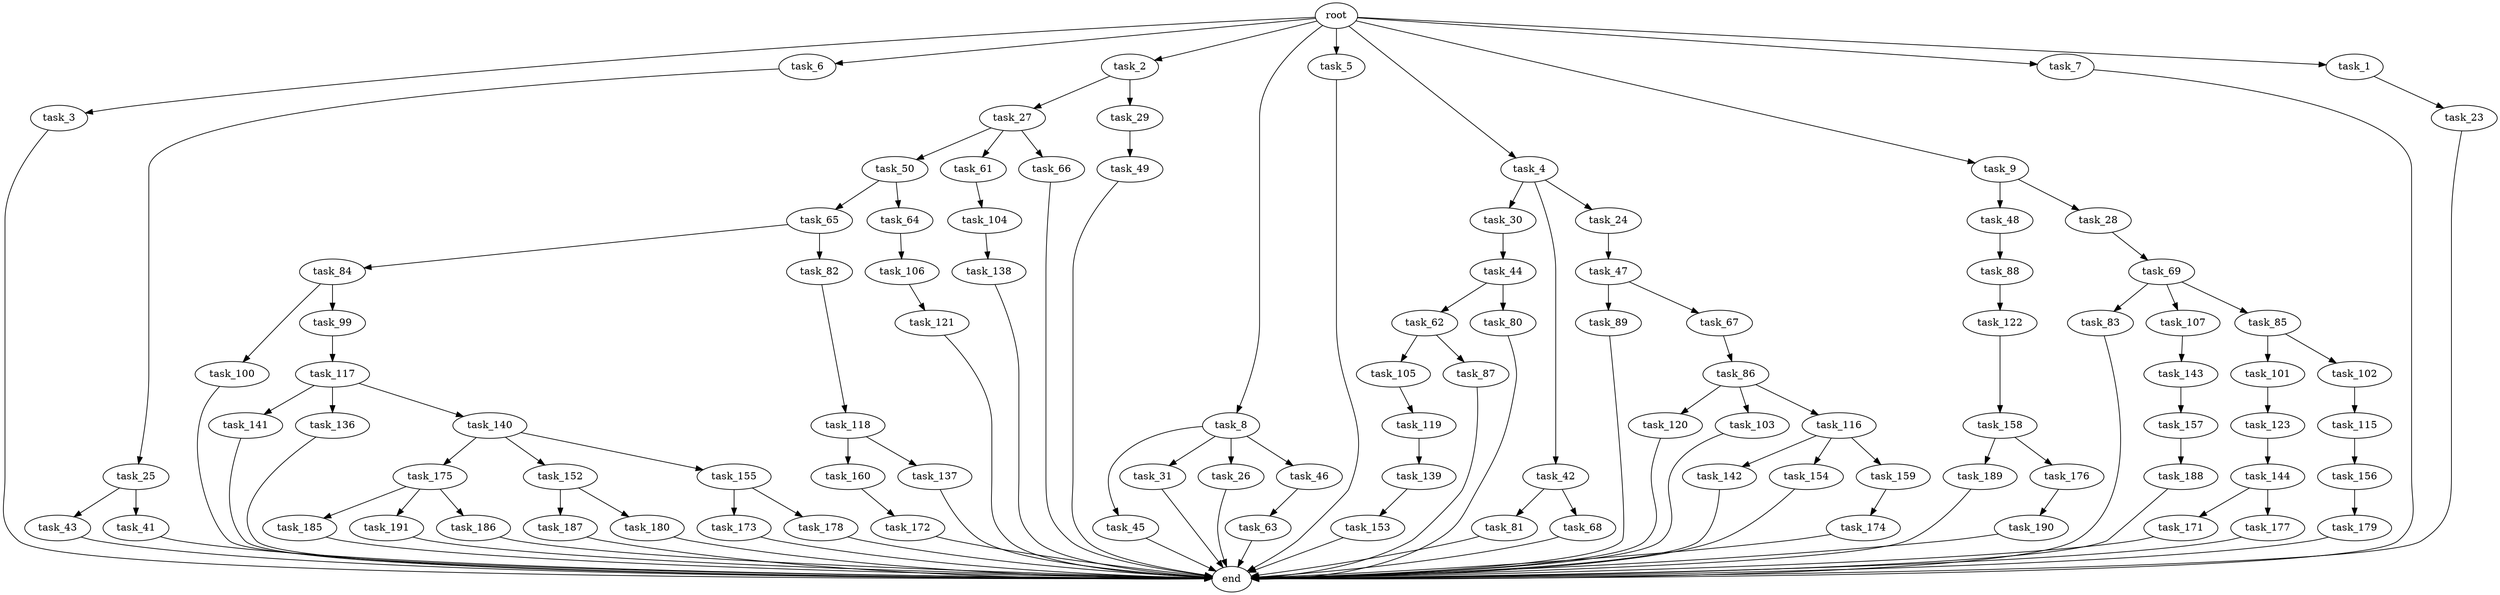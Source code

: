 digraph G {
  task_173 [size="85899345920.000000"];
  task_65 [size="85899345920.000000"];
  task_45 [size="42090679500.800003"];
  task_89 [size="7730941132.800000"];
  task_100 [size="7730941132.800000"];
  task_153 [size="3435973836.800000"];
  task_47 [size="85899345920.000000"];
  task_3 [size="102.400000"];
  task_6 [size="102.400000"];
  task_171 [size="42090679500.800003"];
  task_141 [size="69578470195.199997"];
  task_2 [size="102.400000"];
  end [size="0.000000"];
  task_8 [size="102.400000"];
  task_44 [size="3435973836.800000"];
  task_172 [size="30923764531.200001"];
  task_69 [size="3435973836.800000"];
  task_84 [size="85899345920.000000"];
  task_49 [size="30923764531.200001"];
  task_187 [size="3435973836.800000"];
  task_86 [size="3435973836.800000"];
  task_117 [size="30923764531.200001"];
  task_43 [size="21474836480.000000"];
  task_118 [size="54975581388.800003"];
  task_189 [size="3435973836.800000"];
  task_138 [size="85899345920.000000"];
  task_106 [size="3435973836.800000"];
  task_160 [size="13743895347.200001"];
  task_105 [size="85899345920.000000"];
  task_5 [size="102.400000"];
  task_48 [size="21474836480.000000"];
  task_4 [size="102.400000"];
  task_139 [size="3435973836.800000"];
  task_185 [size="85899345920.000000"];
  task_99 [size="7730941132.800000"];
  task_120 [size="3435973836.800000"];
  task_177 [size="42090679500.800003"];
  task_82 [size="85899345920.000000"];
  task_144 [size="30923764531.200001"];
  task_50 [size="21474836480.000000"];
  task_83 [size="54975581388.800003"];
  task_191 [size="85899345920.000000"];
  task_103 [size="3435973836.800000"];
  task_62 [size="13743895347.200001"];
  task_9 [size="102.400000"];
  task_41 [size="21474836480.000000"];
  task_175 [size="30923764531.200001"];
  task_121 [size="42090679500.800003"];
  task_186 [size="85899345920.000000"];
  task_107 [size="54975581388.800003"];
  task_27 [size="21474836480.000000"];
  task_179 [size="30923764531.200001"];
  task_61 [size="21474836480.000000"];
  task_143 [size="7730941132.800000"];
  task_80 [size="13743895347.200001"];
  task_66 [size="21474836480.000000"];
  task_142 [size="30923764531.200001"];
  root [size="0.000000"];
  task_136 [size="69578470195.199997"];
  task_25 [size="85899345920.000000"];
  task_152 [size="30923764531.200001"];
  task_30 [size="42090679500.800003"];
  task_188 [size="54975581388.800003"];
  task_180 [size="3435973836.800000"];
  task_81 [size="21474836480.000000"];
  task_115 [size="3435973836.800000"];
  task_88 [size="3435973836.800000"];
  task_28 [size="21474836480.000000"];
  task_42 [size="42090679500.800003"];
  task_154 [size="30923764531.200001"];
  task_140 [size="69578470195.199997"];
  task_87 [size="85899345920.000000"];
  task_29 [size="21474836480.000000"];
  task_31 [size="42090679500.800003"];
  task_85 [size="54975581388.800003"];
  task_122 [size="54975581388.800003"];
  task_119 [size="21474836480.000000"];
  task_63 [size="30923764531.200001"];
  task_24 [size="42090679500.800003"];
  task_101 [size="3435973836.800000"];
  task_23 [size="13743895347.200001"];
  task_26 [size="42090679500.800003"];
  task_67 [size="7730941132.800000"];
  task_178 [size="85899345920.000000"];
  task_159 [size="30923764531.200001"];
  task_102 [size="3435973836.800000"];
  task_155 [size="30923764531.200001"];
  task_158 [size="69578470195.199997"];
  task_46 [size="42090679500.800003"];
  task_137 [size="13743895347.200001"];
  task_7 [size="102.400000"];
  task_157 [size="21474836480.000000"];
  task_190 [size="42090679500.800003"];
  task_156 [size="21474836480.000000"];
  task_116 [size="3435973836.800000"];
  task_68 [size="21474836480.000000"];
  task_104 [size="7730941132.800000"];
  task_176 [size="3435973836.800000"];
  task_174 [size="42090679500.800003"];
  task_1 [size="102.400000"];
  task_64 [size="85899345920.000000"];
  task_123 [size="13743895347.200001"];

  task_173 -> end [size="1.000000"];
  task_65 -> task_84 [size="838860800.000000"];
  task_65 -> task_82 [size="838860800.000000"];
  task_45 -> end [size="1.000000"];
  task_89 -> end [size="1.000000"];
  task_100 -> end [size="1.000000"];
  task_153 -> end [size="1.000000"];
  task_47 -> task_89 [size="75497472.000000"];
  task_47 -> task_67 [size="75497472.000000"];
  task_3 -> end [size="1.000000"];
  task_6 -> task_25 [size="838860800.000000"];
  task_171 -> end [size="1.000000"];
  task_141 -> end [size="1.000000"];
  task_2 -> task_27 [size="209715200.000000"];
  task_2 -> task_29 [size="209715200.000000"];
  task_8 -> task_26 [size="411041792.000000"];
  task_8 -> task_45 [size="411041792.000000"];
  task_8 -> task_31 [size="411041792.000000"];
  task_8 -> task_46 [size="411041792.000000"];
  task_44 -> task_62 [size="134217728.000000"];
  task_44 -> task_80 [size="134217728.000000"];
  task_172 -> end [size="1.000000"];
  task_69 -> task_83 [size="536870912.000000"];
  task_69 -> task_107 [size="536870912.000000"];
  task_69 -> task_85 [size="536870912.000000"];
  task_84 -> task_99 [size="75497472.000000"];
  task_84 -> task_100 [size="75497472.000000"];
  task_49 -> end [size="1.000000"];
  task_187 -> end [size="1.000000"];
  task_86 -> task_120 [size="33554432.000000"];
  task_86 -> task_103 [size="33554432.000000"];
  task_86 -> task_116 [size="33554432.000000"];
  task_117 -> task_141 [size="679477248.000000"];
  task_117 -> task_136 [size="679477248.000000"];
  task_117 -> task_140 [size="679477248.000000"];
  task_43 -> end [size="1.000000"];
  task_118 -> task_160 [size="134217728.000000"];
  task_118 -> task_137 [size="134217728.000000"];
  task_189 -> end [size="1.000000"];
  task_138 -> end [size="1.000000"];
  task_106 -> task_121 [size="411041792.000000"];
  task_160 -> task_172 [size="301989888.000000"];
  task_105 -> task_119 [size="209715200.000000"];
  task_5 -> end [size="1.000000"];
  task_48 -> task_88 [size="33554432.000000"];
  task_4 -> task_24 [size="411041792.000000"];
  task_4 -> task_42 [size="411041792.000000"];
  task_4 -> task_30 [size="411041792.000000"];
  task_139 -> task_153 [size="33554432.000000"];
  task_185 -> end [size="1.000000"];
  task_99 -> task_117 [size="301989888.000000"];
  task_120 -> end [size="1.000000"];
  task_177 -> end [size="1.000000"];
  task_82 -> task_118 [size="536870912.000000"];
  task_144 -> task_177 [size="411041792.000000"];
  task_144 -> task_171 [size="411041792.000000"];
  task_50 -> task_64 [size="838860800.000000"];
  task_50 -> task_65 [size="838860800.000000"];
  task_83 -> end [size="1.000000"];
  task_191 -> end [size="1.000000"];
  task_103 -> end [size="1.000000"];
  task_62 -> task_87 [size="838860800.000000"];
  task_62 -> task_105 [size="838860800.000000"];
  task_9 -> task_28 [size="209715200.000000"];
  task_9 -> task_48 [size="209715200.000000"];
  task_41 -> end [size="1.000000"];
  task_175 -> task_185 [size="838860800.000000"];
  task_175 -> task_191 [size="838860800.000000"];
  task_175 -> task_186 [size="838860800.000000"];
  task_121 -> end [size="1.000000"];
  task_186 -> end [size="1.000000"];
  task_107 -> task_143 [size="75497472.000000"];
  task_27 -> task_50 [size="209715200.000000"];
  task_27 -> task_61 [size="209715200.000000"];
  task_27 -> task_66 [size="209715200.000000"];
  task_179 -> end [size="1.000000"];
  task_61 -> task_104 [size="75497472.000000"];
  task_143 -> task_157 [size="209715200.000000"];
  task_80 -> end [size="1.000000"];
  task_66 -> end [size="1.000000"];
  task_142 -> end [size="1.000000"];
  root -> task_8 [size="1.000000"];
  root -> task_9 [size="1.000000"];
  root -> task_3 [size="1.000000"];
  root -> task_7 [size="1.000000"];
  root -> task_6 [size="1.000000"];
  root -> task_1 [size="1.000000"];
  root -> task_5 [size="1.000000"];
  root -> task_2 [size="1.000000"];
  root -> task_4 [size="1.000000"];
  task_136 -> end [size="1.000000"];
  task_25 -> task_43 [size="209715200.000000"];
  task_25 -> task_41 [size="209715200.000000"];
  task_152 -> task_180 [size="33554432.000000"];
  task_152 -> task_187 [size="33554432.000000"];
  task_30 -> task_44 [size="33554432.000000"];
  task_188 -> end [size="1.000000"];
  task_180 -> end [size="1.000000"];
  task_81 -> end [size="1.000000"];
  task_115 -> task_156 [size="209715200.000000"];
  task_88 -> task_122 [size="536870912.000000"];
  task_28 -> task_69 [size="33554432.000000"];
  task_42 -> task_68 [size="209715200.000000"];
  task_42 -> task_81 [size="209715200.000000"];
  task_154 -> end [size="1.000000"];
  task_140 -> task_155 [size="301989888.000000"];
  task_140 -> task_152 [size="301989888.000000"];
  task_140 -> task_175 [size="301989888.000000"];
  task_87 -> end [size="1.000000"];
  task_29 -> task_49 [size="301989888.000000"];
  task_31 -> end [size="1.000000"];
  task_85 -> task_101 [size="33554432.000000"];
  task_85 -> task_102 [size="33554432.000000"];
  task_122 -> task_158 [size="679477248.000000"];
  task_119 -> task_139 [size="33554432.000000"];
  task_63 -> end [size="1.000000"];
  task_24 -> task_47 [size="838860800.000000"];
  task_101 -> task_123 [size="134217728.000000"];
  task_23 -> end [size="1.000000"];
  task_26 -> end [size="1.000000"];
  task_67 -> task_86 [size="33554432.000000"];
  task_178 -> end [size="1.000000"];
  task_159 -> task_174 [size="411041792.000000"];
  task_102 -> task_115 [size="33554432.000000"];
  task_155 -> task_173 [size="838860800.000000"];
  task_155 -> task_178 [size="838860800.000000"];
  task_158 -> task_176 [size="33554432.000000"];
  task_158 -> task_189 [size="33554432.000000"];
  task_46 -> task_63 [size="301989888.000000"];
  task_137 -> end [size="1.000000"];
  task_7 -> end [size="1.000000"];
  task_157 -> task_188 [size="536870912.000000"];
  task_190 -> end [size="1.000000"];
  task_156 -> task_179 [size="301989888.000000"];
  task_116 -> task_159 [size="301989888.000000"];
  task_116 -> task_154 [size="301989888.000000"];
  task_116 -> task_142 [size="301989888.000000"];
  task_68 -> end [size="1.000000"];
  task_104 -> task_138 [size="838860800.000000"];
  task_176 -> task_190 [size="411041792.000000"];
  task_174 -> end [size="1.000000"];
  task_1 -> task_23 [size="134217728.000000"];
  task_64 -> task_106 [size="33554432.000000"];
  task_123 -> task_144 [size="301989888.000000"];
}
